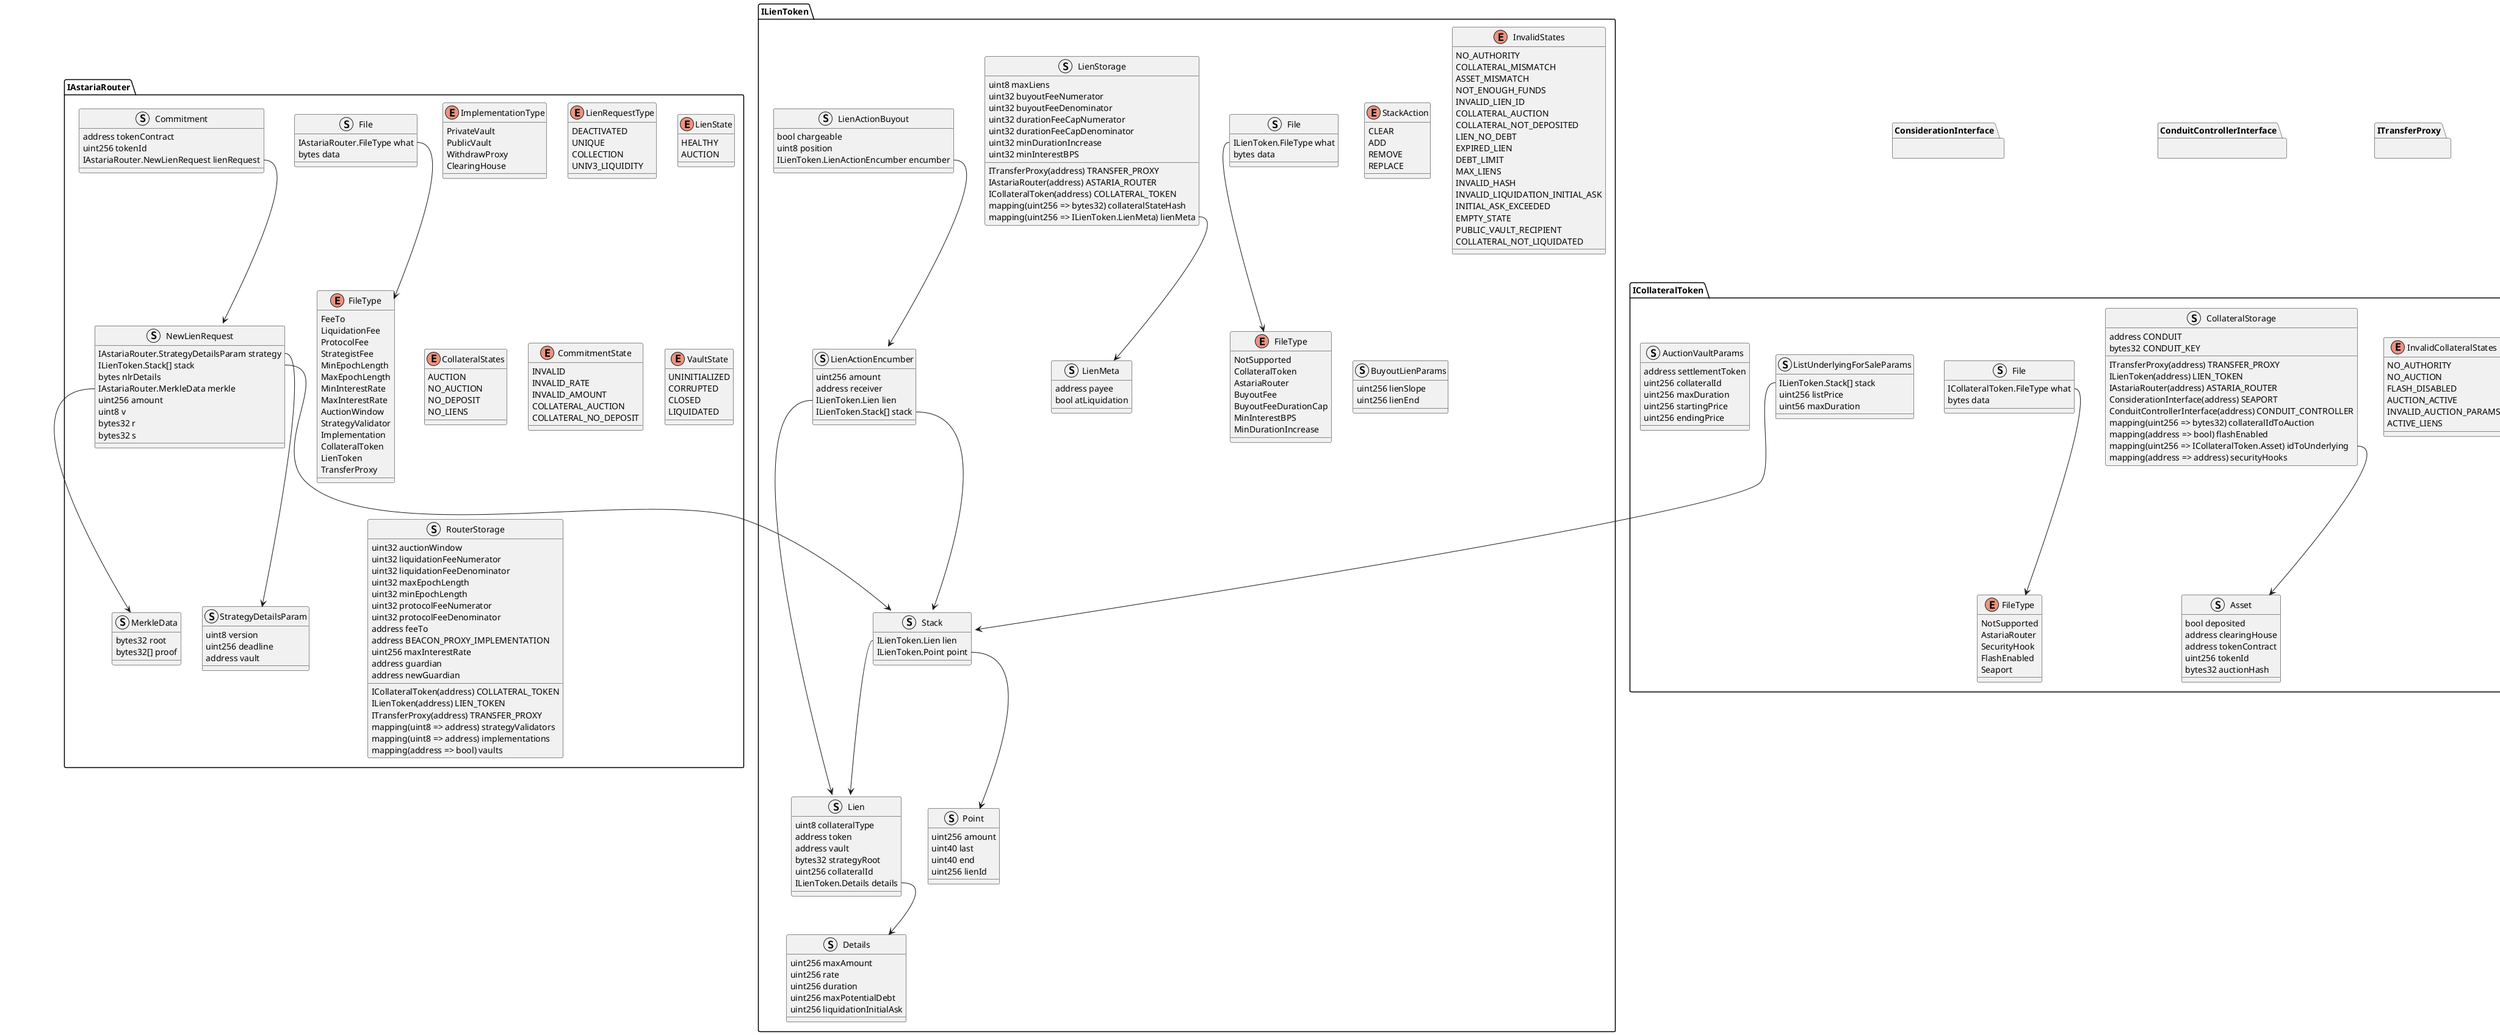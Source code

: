 @startuml examples/printers/astaria/ILienToken.sol

package IAstariaRouter {

    enum IAstariaRouter.FileType {
        FeeTo
        LiquidationFee
        ProtocolFee
        StrategistFee
        MinEpochLength
        MaxEpochLength
        MinInterestRate
        MaxInterestRate
        AuctionWindow
        StrategyValidator
        Implementation
        CollateralToken
        LienToken
        TransferProxy
    }

    enum IAstariaRouter.ImplementationType {
        PrivateVault
        PublicVault
        WithdrawProxy
        ClearingHouse
    }

    enum IAstariaRouter.LienRequestType {
        DEACTIVATED
        UNIQUE
        COLLECTION
        UNIV3_LIQUIDITY
    }

    enum IAstariaRouter.LienState {
        HEALTHY
        AUCTION
    }

    enum IAstariaRouter.CollateralStates {
        AUCTION
        NO_AUCTION
        NO_DEPOSIT
        NO_LIENS
    }

    enum IAstariaRouter.CommitmentState {
        INVALID
        INVALID_RATE
        INVALID_AMOUNT
        COLLATERAL_AUCTION
        COLLATERAL_NO_DEPOSIT
    }

    enum IAstariaRouter.VaultState {
        UNINITIALIZED
        CORRUPTED
        CLOSED
        LIQUIDATED
    }

    struct IAstariaRouter.File {
        IAstariaRouter.FileType what
        bytes data
    }

    struct IAstariaRouter.RouterStorage {
        uint32 auctionWindow
        uint32 liquidationFeeNumerator
        uint32 liquidationFeeDenominator
        uint32 maxEpochLength
        uint32 minEpochLength
        uint32 protocolFeeNumerator
        uint32 protocolFeeDenominator
        ICollateralToken(address) COLLATERAL_TOKEN
        ILienToken(address) LIEN_TOKEN
        ITransferProxy(address) TRANSFER_PROXY
        address feeTo
        address BEACON_PROXY_IMPLEMENTATION
        uint256 maxInterestRate
        address guardian
        address newGuardian
        mapping(uint8 => address) strategyValidators
        mapping(uint8 => address) implementations
        mapping(address => bool) vaults
    }

    struct IAstariaRouter.StrategyDetailsParam {
        uint8 version
        uint256 deadline
        address vault
    }

    struct IAstariaRouter.MerkleData {
        bytes32 root
        bytes32[] proof
    }

    struct IAstariaRouter.NewLienRequest {
        IAstariaRouter.StrategyDetailsParam strategy
        ILienToken.Stack[] stack
        bytes nlrDetails
        IAstariaRouter.MerkleData merkle
        uint256 amount
        uint8 v
        bytes32 r
        bytes32 s
    }

    struct IAstariaRouter.Commitment {
        address tokenContract
        uint256 tokenId
        IAstariaRouter.NewLienRequest lienRequest
    }

}

package IClearingHouse {

    struct IClearingHouse.AuctionStack {
        uint256 lienId
        uint256 amountOwed
        uint40 end
    }

    struct IClearingHouse.AuctionData {
        uint256 startAmount
        uint256 endAmount
        uint48 startTime
        uint48 endTime
        address liquidator
        address token
        IClearingHouse.AuctionStack[] stack
    }

    struct IClearingHouse.ClearingHouseStorage {
        IClearingHouse.AuctionData auctionData
    }

}

package ConsiderationInterface {

}

package ConduitControllerInterface {

}

package ICollateralToken {

    enum ICollateralToken.FileType {
        NotSupported
        AstariaRouter
        SecurityHook
        FlashEnabled
        Seaport
    }

    enum ICollateralToken.InvalidCollateralStates {
        NO_AUTHORITY
        NO_AUCTION
        FLASH_DISABLED
        AUCTION_ACTIVE
        INVALID_AUCTION_PARAMS
        ACTIVE_LIENS
    }

    struct ICollateralToken.Asset {
        bool deposited
        address clearingHouse
        address tokenContract
        uint256 tokenId
        bytes32 auctionHash
    }

    struct ICollateralToken.CollateralStorage {
        ITransferProxy(address) TRANSFER_PROXY
        ILienToken(address) LIEN_TOKEN
        IAstariaRouter(address) ASTARIA_ROUTER
        ConsiderationInterface(address) SEAPORT
        ConduitControllerInterface(address) CONDUIT_CONTROLLER
        address CONDUIT
        bytes32 CONDUIT_KEY
        mapping(uint256 => bytes32) collateralIdToAuction
        mapping(address => bool) flashEnabled
        mapping(uint256 => ICollateralToken.Asset) idToUnderlying
        mapping(address => address) securityHooks
    }

    struct ICollateralToken.ListUnderlyingForSaleParams {
        ILienToken.Stack[] stack
        uint256 listPrice
        uint56 maxDuration
    }

    struct ICollateralToken.File {
        ICollateralToken.FileType what
        bytes data
    }

    struct ICollateralToken.AuctionVaultParams {
        address settlementToken
        uint256 collateralId
        uint256 maxDuration
        uint256 startingPrice
        uint256 endingPrice
    }

}

package ILienToken {

    enum ILienToken.FileType {
        NotSupported
        CollateralToken
        AstariaRouter
        BuyoutFee
        BuyoutFeeDurationCap
        MinInterestBPS
        MinDurationIncrease
    }

    enum ILienToken.StackAction {
        CLEAR
        ADD
        REMOVE
        REPLACE
    }

    enum ILienToken.InvalidStates {
        NO_AUTHORITY
        COLLATERAL_MISMATCH
        ASSET_MISMATCH
        NOT_ENOUGH_FUNDS
        INVALID_LIEN_ID
        COLLATERAL_AUCTION
        COLLATERAL_NOT_DEPOSITED
        LIEN_NO_DEBT
        EXPIRED_LIEN
        DEBT_LIMIT
        MAX_LIENS
        INVALID_HASH
        INVALID_LIQUIDATION_INITIAL_ASK
        INITIAL_ASK_EXCEEDED
        EMPTY_STATE
        PUBLIC_VAULT_RECIPIENT
        COLLATERAL_NOT_LIQUIDATED
    }

    struct ILienToken.File {
        ILienToken.FileType what
        bytes data
    }

    struct ILienToken.LienStorage {
        uint8 maxLiens
        ITransferProxy(address) TRANSFER_PROXY
        IAstariaRouter(address) ASTARIA_ROUTER
        ICollateralToken(address) COLLATERAL_TOKEN
        mapping(uint256 => bytes32) collateralStateHash
        mapping(uint256 => ILienToken.LienMeta) lienMeta
        uint32 buyoutFeeNumerator
        uint32 buyoutFeeDenominator
        uint32 durationFeeCapNumerator
        uint32 durationFeeCapDenominator
        uint32 minDurationIncrease
        uint32 minInterestBPS
    }

    struct ILienToken.LienMeta {
        address payee
        bool atLiquidation
    }

    struct ILienToken.Details {
        uint256 maxAmount
        uint256 rate
        uint256 duration
        uint256 maxPotentialDebt
        uint256 liquidationInitialAsk
    }

    struct ILienToken.Lien {
        uint8 collateralType
        address token
        address vault
        bytes32 strategyRoot
        uint256 collateralId
        ILienToken.Details details
    }

    struct ILienToken.Point {
        uint256 amount
        uint40 last
        uint40 end
        uint256 lienId
    }

    struct ILienToken.Stack {
        ILienToken.Lien lien
        ILienToken.Point point
    }

    struct ILienToken.LienActionEncumber {
        uint256 amount
        address receiver
        ILienToken.Lien lien
        ILienToken.Stack[] stack
    }

    struct ILienToken.LienActionBuyout {
        bool chargeable
        uint8 position
        ILienToken.LienActionEncumber encumber
    }

    struct ILienToken.BuyoutLienParams {
        uint256 lienSlope
        uint256 lienEnd
    }

}

package ITransferProxy {

}

ICollateralToken.File::what --> ICollateralToken.FileType
ILienToken.Stack::point --> ILienToken.Point
ILienToken.LienActionEncumber::stack --> ILienToken.Stack
IAstariaRouter.NewLienRequest::stack --> ILienToken.Stack
IAstariaRouter.NewLienRequest::strategy --> IAstariaRouter.StrategyDetailsParam
IClearingHouse.ClearingHouseStorage::auctionData --> IClearingHouse.AuctionData
ILienToken.Stack::lien --> ILienToken.Lien
IAstariaRouter.Commitment::lienRequest --> IAstariaRouter.NewLienRequest
IClearingHouse.AuctionData::stack --> IClearingHouse.AuctionStack
ILienToken.LienActionEncumber::lien --> ILienToken.Lien
IAstariaRouter.NewLienRequest::merkle --> IAstariaRouter.MerkleData
ICollateralToken.ListUnderlyingForSaleParams::stack --> ILienToken.Stack
ILienToken.LienStorage::lienMeta --> ILienToken.LienMeta
ILienToken.LienActionBuyout::encumber --> ILienToken.LienActionEncumber
ICollateralToken.CollateralStorage::idToUnderlying --> ICollateralToken.Asset
ILienToken.Lien::details --> ILienToken.Details
ILienToken.File::what --> ILienToken.FileType
IAstariaRouter.File::what --> IAstariaRouter.FileType

@enduml